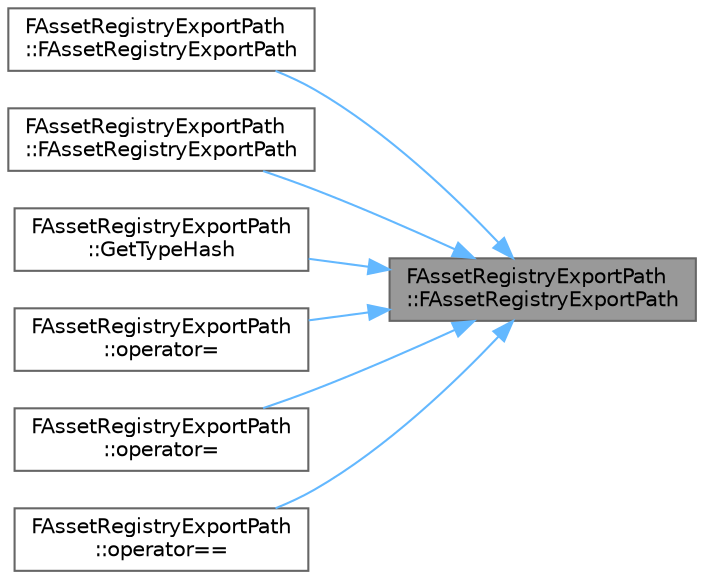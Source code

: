digraph "FAssetRegistryExportPath::FAssetRegistryExportPath"
{
 // INTERACTIVE_SVG=YES
 // LATEX_PDF_SIZE
  bgcolor="transparent";
  edge [fontname=Helvetica,fontsize=10,labelfontname=Helvetica,labelfontsize=10];
  node [fontname=Helvetica,fontsize=10,shape=box,height=0.2,width=0.4];
  rankdir="RL";
  Node1 [id="Node000001",label="FAssetRegistryExportPath\l::FAssetRegistryExportPath",height=0.2,width=0.4,color="gray40", fillcolor="grey60", style="filled", fontcolor="black",tooltip=" "];
  Node1 -> Node2 [id="edge1_Node000001_Node000002",dir="back",color="steelblue1",style="solid",tooltip=" "];
  Node2 [id="Node000002",label="FAssetRegistryExportPath\l::FAssetRegistryExportPath",height=0.2,width=0.4,color="grey40", fillcolor="white", style="filled",URL="$dd/d3f/structFAssetRegistryExportPath.html#a97ff12f5d339f2a4fdfd1d1f9042e0e8",tooltip=" "];
  Node1 -> Node3 [id="edge2_Node000001_Node000003",dir="back",color="steelblue1",style="solid",tooltip=" "];
  Node3 [id="Node000003",label="FAssetRegistryExportPath\l::FAssetRegistryExportPath",height=0.2,width=0.4,color="grey40", fillcolor="white", style="filled",URL="$dd/d3f/structFAssetRegistryExportPath.html#af79c737315570c733bd1ba1dac12d6a4",tooltip=" "];
  Node1 -> Node4 [id="edge3_Node000001_Node000004",dir="back",color="steelblue1",style="solid",tooltip=" "];
  Node4 [id="Node000004",label="FAssetRegistryExportPath\l::GetTypeHash",height=0.2,width=0.4,color="grey40", fillcolor="white", style="filled",URL="$dd/d3f/structFAssetRegistryExportPath.html#a1db7e801fcbabb0b71e62e0358e74285",tooltip=" "];
  Node1 -> Node5 [id="edge4_Node000001_Node000005",dir="back",color="steelblue1",style="solid",tooltip=" "];
  Node5 [id="Node000005",label="FAssetRegistryExportPath\l::operator=",height=0.2,width=0.4,color="grey40", fillcolor="white", style="filled",URL="$dd/d3f/structFAssetRegistryExportPath.html#a32997ad4c02e262260d174efd05ff6bc",tooltip=" "];
  Node1 -> Node6 [id="edge5_Node000001_Node000006",dir="back",color="steelblue1",style="solid",tooltip=" "];
  Node6 [id="Node000006",label="FAssetRegistryExportPath\l::operator=",height=0.2,width=0.4,color="grey40", fillcolor="white", style="filled",URL="$dd/d3f/structFAssetRegistryExportPath.html#a2fc8d234c541da340778f2ad72a140ad",tooltip=" "];
  Node1 -> Node7 [id="edge6_Node000001_Node000007",dir="back",color="steelblue1",style="solid",tooltip=" "];
  Node7 [id="Node000007",label="FAssetRegistryExportPath\l::operator==",height=0.2,width=0.4,color="grey40", fillcolor="white", style="filled",URL="$dd/d3f/structFAssetRegistryExportPath.html#ab6bf655ebae6b059f63d0bda756b0f2c",tooltip=" "];
}
